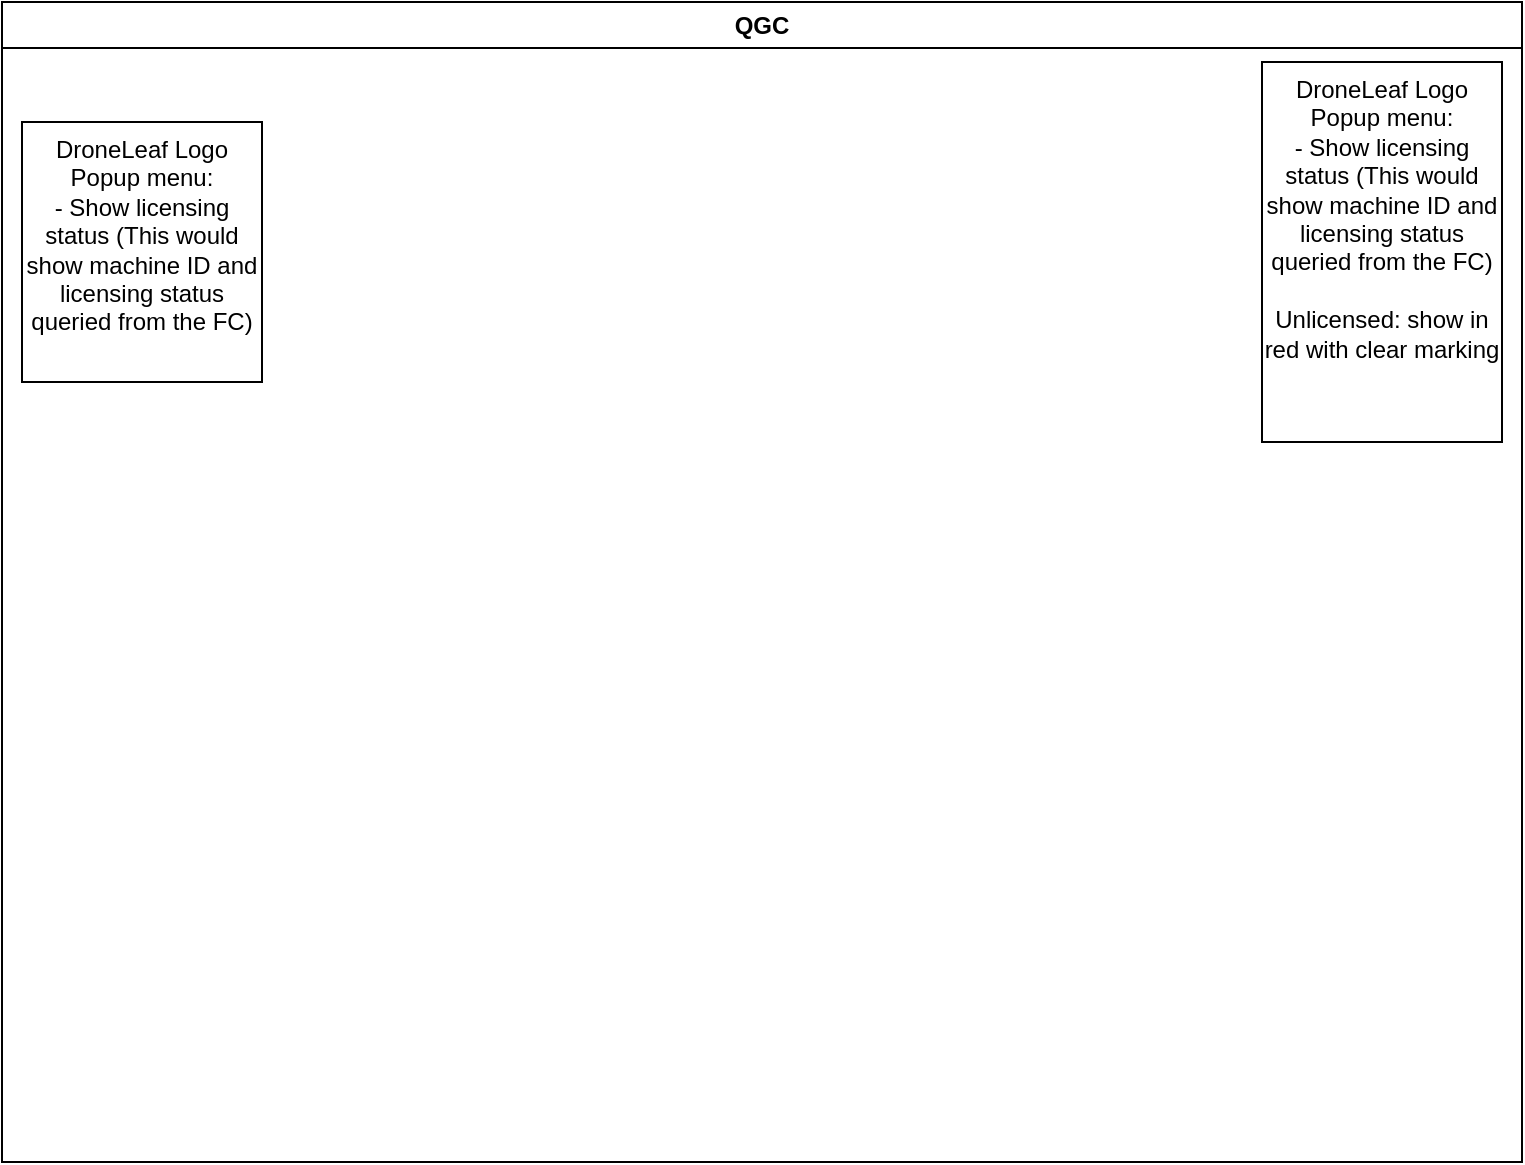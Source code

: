 <mxfile version="24.7.17">
  <diagram name="Page-1" id="i8CLXz8A1qQdQE_2GNxV">
    <mxGraphModel dx="993" dy="635" grid="1" gridSize="10" guides="1" tooltips="1" connect="1" arrows="1" fold="1" page="1" pageScale="1" pageWidth="850" pageHeight="1100" math="0" shadow="0">
      <root>
        <mxCell id="0" />
        <mxCell id="1" parent="0" />
        <mxCell id="KqRWTi9fIWIWQMUX4TRU-2" value="QGC" style="swimlane;whiteSpace=wrap;html=1;" vertex="1" parent="1">
          <mxGeometry x="40" y="20" width="760" height="580" as="geometry" />
        </mxCell>
        <mxCell id="KqRWTi9fIWIWQMUX4TRU-3" value="DroneLeaf Logo&lt;div&gt;Popup menu:&lt;br&gt;- Show licensing status (This would show machine ID and licensing status queried from the FC)&lt;br&gt;&lt;/div&gt;&lt;div&gt;&lt;br&gt;&lt;/div&gt;&lt;div&gt;Unlicensed: show in red with clear marking&lt;/div&gt;" style="rounded=0;whiteSpace=wrap;html=1;verticalAlign=top;" vertex="1" parent="KqRWTi9fIWIWQMUX4TRU-2">
          <mxGeometry x="630" y="30" width="120" height="190" as="geometry" />
        </mxCell>
        <mxCell id="KqRWTi9fIWIWQMUX4TRU-4" value="DroneLeaf Logo&lt;div&gt;Popup menu:&lt;br&gt;- Show licensing status (This would show machine ID and licensing status queried from the FC)&lt;br&gt;&lt;/div&gt;" style="rounded=0;whiteSpace=wrap;html=1;verticalAlign=top;" vertex="1" parent="KqRWTi9fIWIWQMUX4TRU-2">
          <mxGeometry x="10" y="60" width="120" height="130" as="geometry" />
        </mxCell>
      </root>
    </mxGraphModel>
  </diagram>
</mxfile>
